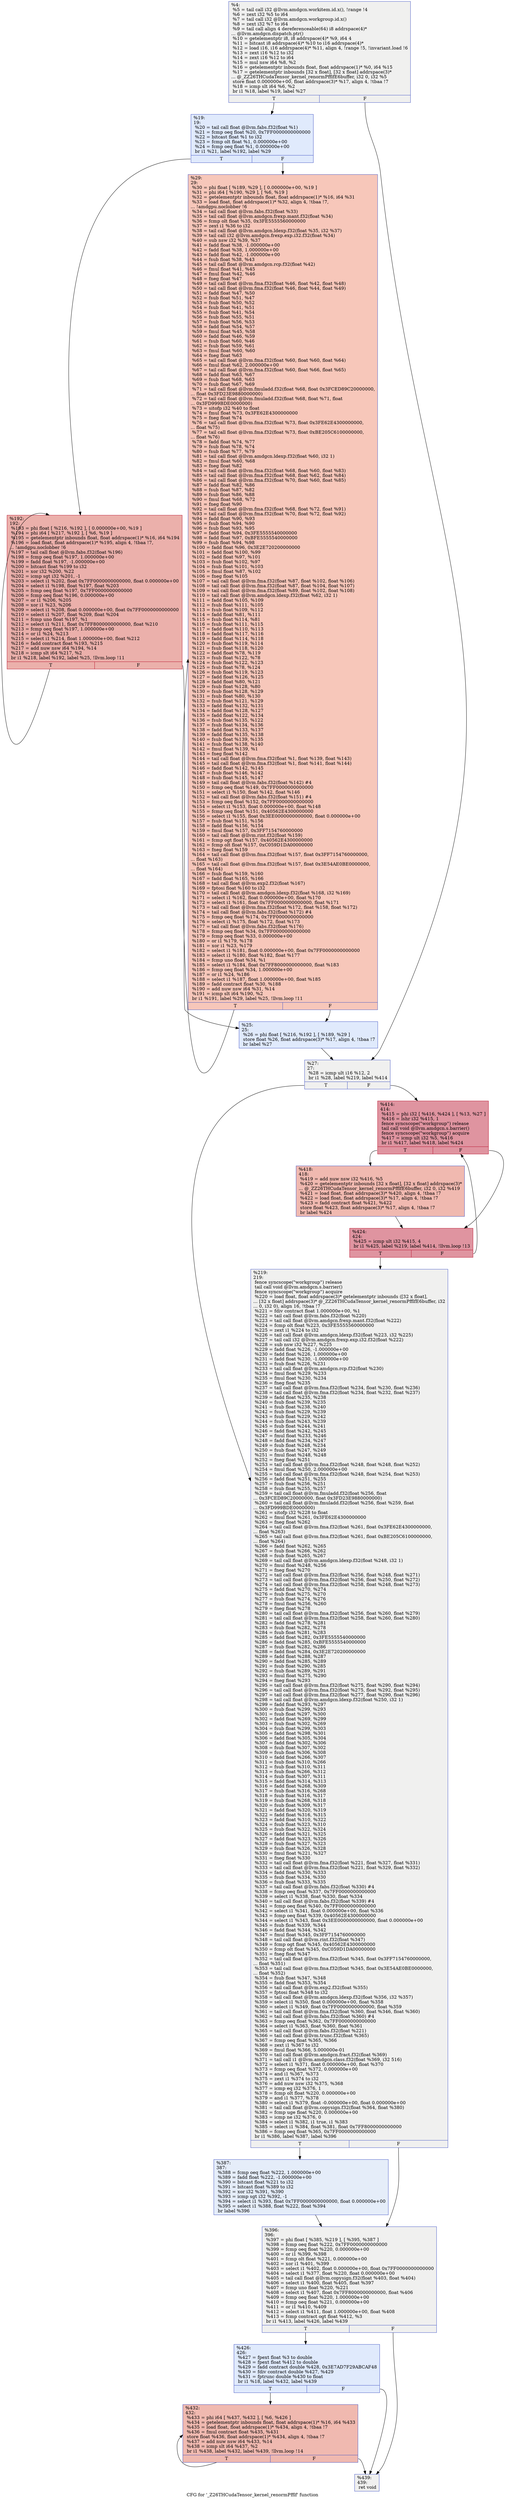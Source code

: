 digraph "CFG for '_Z26THCudaTensor_kernel_renormPfflf' function" {
	label="CFG for '_Z26THCudaTensor_kernel_renormPfflf' function";

	Node0x5c35ed0 [shape=record,color="#3d50c3ff", style=filled, fillcolor="#dedcdb70",label="{%4:\l  %5 = tail call i32 @llvm.amdgcn.workitem.id.x(), !range !4\l  %6 = zext i32 %5 to i64\l  %7 = tail call i32 @llvm.amdgcn.workgroup.id.x()\l  %8 = zext i32 %7 to i64\l  %9 = tail call align 4 dereferenceable(64) i8 addrspace(4)*\l... @llvm.amdgcn.dispatch.ptr()\l  %10 = getelementptr i8, i8 addrspace(4)* %9, i64 4\l  %11 = bitcast i8 addrspace(4)* %10 to i16 addrspace(4)*\l  %12 = load i16, i16 addrspace(4)* %11, align 4, !range !5, !invariant.load !6\l  %13 = zext i16 %12 to i32\l  %14 = zext i16 %12 to i64\l  %15 = mul nsw i64 %8, %2\l  %16 = getelementptr inbounds float, float addrspace(1)* %0, i64 %15\l  %17 = getelementptr inbounds [32 x float], [32 x float] addrspace(3)*\l... @_ZZ26THCudaTensor_kernel_renormPfflfE6buffer, i32 0, i32 %5\l  store float 0.000000e+00, float addrspace(3)* %17, align 4, !tbaa !7\l  %18 = icmp slt i64 %6, %2\l  br i1 %18, label %19, label %27\l|{<s0>T|<s1>F}}"];
	Node0x5c35ed0:s0 -> Node0x5c38d30;
	Node0x5c35ed0:s1 -> Node0x5c38dc0;
	Node0x5c38d30 [shape=record,color="#3d50c3ff", style=filled, fillcolor="#b9d0f970",label="{%19:\l19:                                               \l  %20 = tail call float @llvm.fabs.f32(float %1)\l  %21 = fcmp oeq float %20, 0x7FF0000000000000\l  %22 = bitcast float %1 to i32\l  %23 = fcmp olt float %1, 0.000000e+00\l  %24 = fcmp oeq float %1, 0.000000e+00\l  br i1 %21, label %192, label %29\l|{<s0>T|<s1>F}}"];
	Node0x5c38d30:s0 -> Node0x5c392e0;
	Node0x5c38d30:s1 -> Node0x5c39370;
	Node0x5c394b0 [shape=record,color="#3d50c3ff", style=filled, fillcolor="#b9d0f970",label="{%25:\l25:                                               \l  %26 = phi float [ %216, %192 ], [ %189, %29 ]\l  store float %26, float addrspace(3)* %17, align 4, !tbaa !7\l  br label %27\l}"];
	Node0x5c394b0 -> Node0x5c38dc0;
	Node0x5c38dc0 [shape=record,color="#3d50c3ff", style=filled, fillcolor="#dedcdb70",label="{%27:\l27:                                               \l  %28 = icmp ult i16 %12, 2\l  br i1 %28, label %219, label %414\l|{<s0>T|<s1>F}}"];
	Node0x5c38dc0:s0 -> Node0x5c39e90;
	Node0x5c38dc0:s1 -> Node0x5c39ee0;
	Node0x5c39370 [shape=record,color="#3d50c3ff", style=filled, fillcolor="#ec7f6370",label="{%29:\l29:                                               \l  %30 = phi float [ %189, %29 ], [ 0.000000e+00, %19 ]\l  %31 = phi i64 [ %190, %29 ], [ %6, %19 ]\l  %32 = getelementptr inbounds float, float addrspace(1)* %16, i64 %31\l  %33 = load float, float addrspace(1)* %32, align 4, !tbaa !7,\l... !amdgpu.noclobber !6\l  %34 = tail call float @llvm.fabs.f32(float %33)\l  %35 = tail call float @llvm.amdgcn.frexp.mant.f32(float %34)\l  %36 = fcmp olt float %35, 0x3FE5555560000000\l  %37 = zext i1 %36 to i32\l  %38 = tail call float @llvm.amdgcn.ldexp.f32(float %35, i32 %37)\l  %39 = tail call i32 @llvm.amdgcn.frexp.exp.i32.f32(float %34)\l  %40 = sub nsw i32 %39, %37\l  %41 = fadd float %38, -1.000000e+00\l  %42 = fadd float %38, 1.000000e+00\l  %43 = fadd float %42, -1.000000e+00\l  %44 = fsub float %38, %43\l  %45 = tail call float @llvm.amdgcn.rcp.f32(float %42)\l  %46 = fmul float %41, %45\l  %47 = fmul float %42, %46\l  %48 = fneg float %47\l  %49 = tail call float @llvm.fma.f32(float %46, float %42, float %48)\l  %50 = tail call float @llvm.fma.f32(float %46, float %44, float %49)\l  %51 = fadd float %47, %50\l  %52 = fsub float %51, %47\l  %53 = fsub float %50, %52\l  %54 = fsub float %41, %51\l  %55 = fsub float %41, %54\l  %56 = fsub float %55, %51\l  %57 = fsub float %56, %53\l  %58 = fadd float %54, %57\l  %59 = fmul float %45, %58\l  %60 = fadd float %46, %59\l  %61 = fsub float %60, %46\l  %62 = fsub float %59, %61\l  %63 = fmul float %60, %60\l  %64 = fneg float %63\l  %65 = tail call float @llvm.fma.f32(float %60, float %60, float %64)\l  %66 = fmul float %62, 2.000000e+00\l  %67 = tail call float @llvm.fma.f32(float %60, float %66, float %65)\l  %68 = fadd float %63, %67\l  %69 = fsub float %68, %63\l  %70 = fsub float %67, %69\l  %71 = tail call float @llvm.fmuladd.f32(float %68, float 0x3FCED89C20000000,\l... float 0x3FD23E9880000000)\l  %72 = tail call float @llvm.fmuladd.f32(float %68, float %71, float\l... 0x3FD999BDE0000000)\l  %73 = sitofp i32 %40 to float\l  %74 = fmul float %73, 0x3FE62E4300000000\l  %75 = fneg float %74\l  %76 = tail call float @llvm.fma.f32(float %73, float 0x3FE62E4300000000,\l... float %75)\l  %77 = tail call float @llvm.fma.f32(float %73, float 0xBE205C6100000000,\l... float %76)\l  %78 = fadd float %74, %77\l  %79 = fsub float %78, %74\l  %80 = fsub float %77, %79\l  %81 = tail call float @llvm.amdgcn.ldexp.f32(float %60, i32 1)\l  %82 = fmul float %60, %68\l  %83 = fneg float %82\l  %84 = tail call float @llvm.fma.f32(float %68, float %60, float %83)\l  %85 = tail call float @llvm.fma.f32(float %68, float %62, float %84)\l  %86 = tail call float @llvm.fma.f32(float %70, float %60, float %85)\l  %87 = fadd float %82, %86\l  %88 = fsub float %87, %82\l  %89 = fsub float %86, %88\l  %90 = fmul float %68, %72\l  %91 = fneg float %90\l  %92 = tail call float @llvm.fma.f32(float %68, float %72, float %91)\l  %93 = tail call float @llvm.fma.f32(float %70, float %72, float %92)\l  %94 = fadd float %90, %93\l  %95 = fsub float %94, %90\l  %96 = fsub float %93, %95\l  %97 = fadd float %94, 0x3FE5555540000000\l  %98 = fadd float %97, 0xBFE5555540000000\l  %99 = fsub float %94, %98\l  %100 = fadd float %96, 0x3E2E720200000000\l  %101 = fadd float %100, %99\l  %102 = fadd float %97, %101\l  %103 = fsub float %102, %97\l  %104 = fsub float %101, %103\l  %105 = fmul float %87, %102\l  %106 = fneg float %105\l  %107 = tail call float @llvm.fma.f32(float %87, float %102, float %106)\l  %108 = tail call float @llvm.fma.f32(float %87, float %104, float %107)\l  %109 = tail call float @llvm.fma.f32(float %89, float %102, float %108)\l  %110 = tail call float @llvm.amdgcn.ldexp.f32(float %62, i32 1)\l  %111 = fadd float %105, %109\l  %112 = fsub float %111, %105\l  %113 = fsub float %109, %112\l  %114 = fadd float %81, %111\l  %115 = fsub float %114, %81\l  %116 = fsub float %111, %115\l  %117 = fadd float %110, %113\l  %118 = fadd float %117, %116\l  %119 = fadd float %114, %118\l  %120 = fsub float %119, %114\l  %121 = fsub float %118, %120\l  %122 = fadd float %78, %119\l  %123 = fsub float %122, %78\l  %124 = fsub float %122, %123\l  %125 = fsub float %78, %124\l  %126 = fsub float %119, %123\l  %127 = fadd float %126, %125\l  %128 = fadd float %80, %121\l  %129 = fsub float %128, %80\l  %130 = fsub float %128, %129\l  %131 = fsub float %80, %130\l  %132 = fsub float %121, %129\l  %133 = fadd float %132, %131\l  %134 = fadd float %128, %127\l  %135 = fadd float %122, %134\l  %136 = fsub float %135, %122\l  %137 = fsub float %134, %136\l  %138 = fadd float %133, %137\l  %139 = fadd float %135, %138\l  %140 = fsub float %139, %135\l  %141 = fsub float %138, %140\l  %142 = fmul float %139, %1\l  %143 = fneg float %142\l  %144 = tail call float @llvm.fma.f32(float %1, float %139, float %143)\l  %145 = tail call float @llvm.fma.f32(float %1, float %141, float %144)\l  %146 = fadd float %142, %145\l  %147 = fsub float %146, %142\l  %148 = fsub float %145, %147\l  %149 = tail call float @llvm.fabs.f32(float %142) #4\l  %150 = fcmp oeq float %149, 0x7FF0000000000000\l  %151 = select i1 %150, float %142, float %146\l  %152 = tail call float @llvm.fabs.f32(float %151) #4\l  %153 = fcmp oeq float %152, 0x7FF0000000000000\l  %154 = select i1 %153, float 0.000000e+00, float %148\l  %155 = fcmp oeq float %151, 0x40562E4300000000\l  %156 = select i1 %155, float 0x3EE0000000000000, float 0.000000e+00\l  %157 = fsub float %151, %156\l  %158 = fadd float %156, %154\l  %159 = fmul float %157, 0x3FF7154760000000\l  %160 = tail call float @llvm.rint.f32(float %159)\l  %161 = fcmp ogt float %157, 0x40562E4300000000\l  %162 = fcmp olt float %157, 0xC059D1DA00000000\l  %163 = fneg float %159\l  %164 = tail call float @llvm.fma.f32(float %157, float 0x3FF7154760000000,\l... float %163)\l  %165 = tail call float @llvm.fma.f32(float %157, float 0x3E54AE0BE0000000,\l... float %164)\l  %166 = fsub float %159, %160\l  %167 = fadd float %165, %166\l  %168 = tail call float @llvm.exp2.f32(float %167)\l  %169 = fptosi float %160 to i32\l  %170 = tail call float @llvm.amdgcn.ldexp.f32(float %168, i32 %169)\l  %171 = select i1 %162, float 0.000000e+00, float %170\l  %172 = select i1 %161, float 0x7FF0000000000000, float %171\l  %173 = tail call float @llvm.fma.f32(float %172, float %158, float %172)\l  %174 = tail call float @llvm.fabs.f32(float %172) #4\l  %175 = fcmp oeq float %174, 0x7FF0000000000000\l  %176 = select i1 %175, float %172, float %173\l  %177 = tail call float @llvm.fabs.f32(float %176)\l  %178 = fcmp oeq float %34, 0x7FF0000000000000\l  %179 = fcmp oeq float %33, 0.000000e+00\l  %180 = or i1 %179, %178\l  %181 = xor i1 %23, %179\l  %182 = select i1 %181, float 0.000000e+00, float 0x7FF0000000000000\l  %183 = select i1 %180, float %182, float %177\l  %184 = fcmp uno float %34, %1\l  %185 = select i1 %184, float 0x7FF8000000000000, float %183\l  %186 = fcmp oeq float %34, 1.000000e+00\l  %187 = or i1 %24, %186\l  %188 = select i1 %187, float 1.000000e+00, float %185\l  %189 = fadd contract float %30, %188\l  %190 = add nuw nsw i64 %31, %14\l  %191 = icmp slt i64 %190, %2\l  br i1 %191, label %29, label %25, !llvm.loop !11\l|{<s0>T|<s1>F}}"];
	Node0x5c39370:s0 -> Node0x5c39370;
	Node0x5c39370:s1 -> Node0x5c394b0;
	Node0x5c392e0 [shape=record,color="#b70d28ff", style=filled, fillcolor="#d24b4070",label="{%192:\l192:                                              \l  %193 = phi float [ %216, %192 ], [ 0.000000e+00, %19 ]\l  %194 = phi i64 [ %217, %192 ], [ %6, %19 ]\l  %195 = getelementptr inbounds float, float addrspace(1)* %16, i64 %194\l  %196 = load float, float addrspace(1)* %195, align 4, !tbaa !7,\l... !amdgpu.noclobber !6\l  %197 = tail call float @llvm.fabs.f32(float %196)\l  %198 = fcmp oeq float %197, 1.000000e+00\l  %199 = fadd float %197, -1.000000e+00\l  %200 = bitcast float %199 to i32\l  %201 = xor i32 %200, %22\l  %202 = icmp sgt i32 %201, -1\l  %203 = select i1 %202, float 0x7FF0000000000000, float 0.000000e+00\l  %204 = select i1 %198, float %197, float %203\l  %205 = fcmp oeq float %197, 0x7FF0000000000000\l  %206 = fcmp oeq float %196, 0.000000e+00\l  %207 = or i1 %206, %205\l  %208 = xor i1 %23, %206\l  %209 = select i1 %208, float 0.000000e+00, float 0x7FF0000000000000\l  %210 = select i1 %207, float %209, float %204\l  %211 = fcmp uno float %197, %1\l  %212 = select i1 %211, float 0x7FF8000000000000, float %210\l  %213 = fcmp oeq float %197, 1.000000e+00\l  %214 = or i1 %24, %213\l  %215 = select i1 %214, float 1.000000e+00, float %212\l  %216 = fadd contract float %193, %215\l  %217 = add nuw nsw i64 %194, %14\l  %218 = icmp slt i64 %217, %2\l  br i1 %218, label %192, label %25, !llvm.loop !11\l|{<s0>T|<s1>F}}"];
	Node0x5c392e0:s0 -> Node0x5c392e0;
	Node0x5c392e0:s1 -> Node0x5c394b0;
	Node0x5c39e90 [shape=record,color="#3d50c3ff", style=filled, fillcolor="#dedcdb70",label="{%219:\l219:                                              \l  fence syncscope(\"workgroup\") release\l  tail call void @llvm.amdgcn.s.barrier()\l  fence syncscope(\"workgroup\") acquire\l  %220 = load float, float addrspace(3)* getelementptr inbounds ([32 x float],\l... [32 x float] addrspace(3)* @_ZZ26THCudaTensor_kernel_renormPfflfE6buffer, i32\l... 0, i32 0), align 16, !tbaa !7\l  %221 = fdiv contract float 1.000000e+00, %1\l  %222 = tail call float @llvm.fabs.f32(float %220)\l  %223 = tail call float @llvm.amdgcn.frexp.mant.f32(float %222)\l  %224 = fcmp olt float %223, 0x3FE5555560000000\l  %225 = zext i1 %224 to i32\l  %226 = tail call float @llvm.amdgcn.ldexp.f32(float %223, i32 %225)\l  %227 = tail call i32 @llvm.amdgcn.frexp.exp.i32.f32(float %222)\l  %228 = sub nsw i32 %227, %225\l  %229 = fadd float %226, -1.000000e+00\l  %230 = fadd float %226, 1.000000e+00\l  %231 = fadd float %230, -1.000000e+00\l  %232 = fsub float %226, %231\l  %233 = tail call float @llvm.amdgcn.rcp.f32(float %230)\l  %234 = fmul float %229, %233\l  %235 = fmul float %230, %234\l  %236 = fneg float %235\l  %237 = tail call float @llvm.fma.f32(float %234, float %230, float %236)\l  %238 = tail call float @llvm.fma.f32(float %234, float %232, float %237)\l  %239 = fadd float %235, %238\l  %240 = fsub float %239, %235\l  %241 = fsub float %238, %240\l  %242 = fsub float %229, %239\l  %243 = fsub float %229, %242\l  %244 = fsub float %243, %239\l  %245 = fsub float %244, %241\l  %246 = fadd float %242, %245\l  %247 = fmul float %233, %246\l  %248 = fadd float %234, %247\l  %249 = fsub float %248, %234\l  %250 = fsub float %247, %249\l  %251 = fmul float %248, %248\l  %252 = fneg float %251\l  %253 = tail call float @llvm.fma.f32(float %248, float %248, float %252)\l  %254 = fmul float %250, 2.000000e+00\l  %255 = tail call float @llvm.fma.f32(float %248, float %254, float %253)\l  %256 = fadd float %251, %255\l  %257 = fsub float %256, %251\l  %258 = fsub float %255, %257\l  %259 = tail call float @llvm.fmuladd.f32(float %256, float\l... 0x3FCED89C20000000, float 0x3FD23E9880000000)\l  %260 = tail call float @llvm.fmuladd.f32(float %256, float %259, float\l... 0x3FD999BDE0000000)\l  %261 = sitofp i32 %228 to float\l  %262 = fmul float %261, 0x3FE62E4300000000\l  %263 = fneg float %262\l  %264 = tail call float @llvm.fma.f32(float %261, float 0x3FE62E4300000000,\l... float %263)\l  %265 = tail call float @llvm.fma.f32(float %261, float 0xBE205C6100000000,\l... float %264)\l  %266 = fadd float %262, %265\l  %267 = fsub float %266, %262\l  %268 = fsub float %265, %267\l  %269 = tail call float @llvm.amdgcn.ldexp.f32(float %248, i32 1)\l  %270 = fmul float %248, %256\l  %271 = fneg float %270\l  %272 = tail call float @llvm.fma.f32(float %256, float %248, float %271)\l  %273 = tail call float @llvm.fma.f32(float %256, float %250, float %272)\l  %274 = tail call float @llvm.fma.f32(float %258, float %248, float %273)\l  %275 = fadd float %270, %274\l  %276 = fsub float %275, %270\l  %277 = fsub float %274, %276\l  %278 = fmul float %256, %260\l  %279 = fneg float %278\l  %280 = tail call float @llvm.fma.f32(float %256, float %260, float %279)\l  %281 = tail call float @llvm.fma.f32(float %258, float %260, float %280)\l  %282 = fadd float %278, %281\l  %283 = fsub float %282, %278\l  %284 = fsub float %281, %283\l  %285 = fadd float %282, 0x3FE5555540000000\l  %286 = fadd float %285, 0xBFE5555540000000\l  %287 = fsub float %282, %286\l  %288 = fadd float %284, 0x3E2E720200000000\l  %289 = fadd float %288, %287\l  %290 = fadd float %285, %289\l  %291 = fsub float %290, %285\l  %292 = fsub float %289, %291\l  %293 = fmul float %275, %290\l  %294 = fneg float %293\l  %295 = tail call float @llvm.fma.f32(float %275, float %290, float %294)\l  %296 = tail call float @llvm.fma.f32(float %275, float %292, float %295)\l  %297 = tail call float @llvm.fma.f32(float %277, float %290, float %296)\l  %298 = tail call float @llvm.amdgcn.ldexp.f32(float %250, i32 1)\l  %299 = fadd float %293, %297\l  %300 = fsub float %299, %293\l  %301 = fsub float %297, %300\l  %302 = fadd float %269, %299\l  %303 = fsub float %302, %269\l  %304 = fsub float %299, %303\l  %305 = fadd float %298, %301\l  %306 = fadd float %305, %304\l  %307 = fadd float %302, %306\l  %308 = fsub float %307, %302\l  %309 = fsub float %306, %308\l  %310 = fadd float %266, %307\l  %311 = fsub float %310, %266\l  %312 = fsub float %310, %311\l  %313 = fsub float %266, %312\l  %314 = fsub float %307, %311\l  %315 = fadd float %314, %313\l  %316 = fadd float %268, %309\l  %317 = fsub float %316, %268\l  %318 = fsub float %316, %317\l  %319 = fsub float %268, %318\l  %320 = fsub float %309, %317\l  %321 = fadd float %320, %319\l  %322 = fadd float %316, %315\l  %323 = fadd float %310, %322\l  %324 = fsub float %323, %310\l  %325 = fsub float %322, %324\l  %326 = fadd float %321, %325\l  %327 = fadd float %323, %326\l  %328 = fsub float %327, %323\l  %329 = fsub float %326, %328\l  %330 = fmul float %221, %327\l  %331 = fneg float %330\l  %332 = tail call float @llvm.fma.f32(float %221, float %327, float %331)\l  %333 = tail call float @llvm.fma.f32(float %221, float %329, float %332)\l  %334 = fadd float %330, %333\l  %335 = fsub float %334, %330\l  %336 = fsub float %333, %335\l  %337 = tail call float @llvm.fabs.f32(float %330) #4\l  %338 = fcmp oeq float %337, 0x7FF0000000000000\l  %339 = select i1 %338, float %330, float %334\l  %340 = tail call float @llvm.fabs.f32(float %339) #4\l  %341 = fcmp oeq float %340, 0x7FF0000000000000\l  %342 = select i1 %341, float 0.000000e+00, float %336\l  %343 = fcmp oeq float %339, 0x40562E4300000000\l  %344 = select i1 %343, float 0x3EE0000000000000, float 0.000000e+00\l  %345 = fsub float %339, %344\l  %346 = fadd float %344, %342\l  %347 = fmul float %345, 0x3FF7154760000000\l  %348 = tail call float @llvm.rint.f32(float %347)\l  %349 = fcmp ogt float %345, 0x40562E4300000000\l  %350 = fcmp olt float %345, 0xC059D1DA00000000\l  %351 = fneg float %347\l  %352 = tail call float @llvm.fma.f32(float %345, float 0x3FF7154760000000,\l... float %351)\l  %353 = tail call float @llvm.fma.f32(float %345, float 0x3E54AE0BE0000000,\l... float %352)\l  %354 = fsub float %347, %348\l  %355 = fadd float %353, %354\l  %356 = tail call float @llvm.exp2.f32(float %355)\l  %357 = fptosi float %348 to i32\l  %358 = tail call float @llvm.amdgcn.ldexp.f32(float %356, i32 %357)\l  %359 = select i1 %350, float 0.000000e+00, float %358\l  %360 = select i1 %349, float 0x7FF0000000000000, float %359\l  %361 = tail call float @llvm.fma.f32(float %360, float %346, float %360)\l  %362 = tail call float @llvm.fabs.f32(float %360) #4\l  %363 = fcmp oeq float %362, 0x7FF0000000000000\l  %364 = select i1 %363, float %360, float %361\l  %365 = tail call float @llvm.fabs.f32(float %221)\l  %366 = tail call float @llvm.trunc.f32(float %365)\l  %367 = fcmp oeq float %365, %366\l  %368 = zext i1 %367 to i32\l  %369 = fmul float %366, 5.000000e-01\l  %370 = tail call float @llvm.amdgcn.fract.f32(float %369)\l  %371 = tail call i1 @llvm.amdgcn.class.f32(float %369, i32 516)\l  %372 = select i1 %371, float 0.000000e+00, float %370\l  %373 = fcmp oeq float %372, 0.000000e+00\l  %374 = and i1 %367, %373\l  %375 = zext i1 %374 to i32\l  %376 = add nuw nsw i32 %375, %368\l  %377 = icmp eq i32 %376, 1\l  %378 = fcmp olt float %220, 0.000000e+00\l  %379 = and i1 %377, %378\l  %380 = select i1 %379, float -0.000000e+00, float 0.000000e+00\l  %381 = tail call float @llvm.copysign.f32(float %364, float %380)\l  %382 = fcmp uge float %220, 0.000000e+00\l  %383 = icmp ne i32 %376, 0\l  %384 = select i1 %382, i1 true, i1 %383\l  %385 = select i1 %384, float %381, float 0x7FF8000000000000\l  %386 = fcmp oeq float %365, 0x7FF0000000000000\l  br i1 %386, label %387, label %396\l|{<s0>T|<s1>F}}"];
	Node0x5c39e90:s0 -> Node0x5c4c7f0;
	Node0x5c39e90:s1 -> Node0x5c4c880;
	Node0x5c4c7f0 [shape=record,color="#3d50c3ff", style=filled, fillcolor="#c5d6f270",label="{%387:\l387:                                              \l  %388 = fcmp oeq float %222, 1.000000e+00\l  %389 = fadd float %222, -1.000000e+00\l  %390 = bitcast float %221 to i32\l  %391 = bitcast float %389 to i32\l  %392 = xor i32 %391, %390\l  %393 = icmp sgt i32 %392, -1\l  %394 = select i1 %393, float 0x7FF0000000000000, float 0.000000e+00\l  %395 = select i1 %388, float %222, float %394\l  br label %396\l}"];
	Node0x5c4c7f0 -> Node0x5c4c880;
	Node0x5c4c880 [shape=record,color="#3d50c3ff", style=filled, fillcolor="#dedcdb70",label="{%396:\l396:                                              \l  %397 = phi float [ %385, %219 ], [ %395, %387 ]\l  %398 = fcmp oeq float %222, 0x7FF0000000000000\l  %399 = fcmp oeq float %220, 0.000000e+00\l  %400 = or i1 %399, %398\l  %401 = fcmp olt float %221, 0.000000e+00\l  %402 = xor i1 %401, %399\l  %403 = select i1 %402, float 0.000000e+00, float 0x7FF0000000000000\l  %404 = select i1 %377, float %220, float 0.000000e+00\l  %405 = tail call float @llvm.copysign.f32(float %403, float %404)\l  %406 = select i1 %400, float %405, float %397\l  %407 = fcmp uno float %220, %221\l  %408 = select i1 %407, float 0x7FF8000000000000, float %406\l  %409 = fcmp oeq float %220, 1.000000e+00\l  %410 = fcmp oeq float %221, 0.000000e+00\l  %411 = or i1 %410, %409\l  %412 = select i1 %411, float 1.000000e+00, float %408\l  %413 = fcmp contract ogt float %412, %3\l  br i1 %413, label %426, label %439\l|{<s0>T|<s1>F}}"];
	Node0x5c4c880:s0 -> Node0x5c4d980;
	Node0x5c4c880:s1 -> Node0x5c4d9d0;
	Node0x5c39ee0 [shape=record,color="#b70d28ff", style=filled, fillcolor="#b70d2870",label="{%414:\l414:                                              \l  %415 = phi i32 [ %416, %424 ], [ %13, %27 ]\l  %416 = lshr i32 %415, 1\l  fence syncscope(\"workgroup\") release\l  tail call void @llvm.amdgcn.s.barrier()\l  fence syncscope(\"workgroup\") acquire\l  %417 = icmp ult i32 %5, %416\l  br i1 %417, label %418, label %424\l|{<s0>T|<s1>F}}"];
	Node0x5c39ee0:s0 -> Node0x5c4df60;
	Node0x5c39ee0:s1 -> Node0x5c4db40;
	Node0x5c4df60 [shape=record,color="#3d50c3ff", style=filled, fillcolor="#de614d70",label="{%418:\l418:                                              \l  %419 = add nuw nsw i32 %416, %5\l  %420 = getelementptr inbounds [32 x float], [32 x float] addrspace(3)*\l... @_ZZ26THCudaTensor_kernel_renormPfflfE6buffer, i32 0, i32 %419\l  %421 = load float, float addrspace(3)* %420, align 4, !tbaa !7\l  %422 = load float, float addrspace(3)* %17, align 4, !tbaa !7\l  %423 = fadd contract float %421, %422\l  store float %423, float addrspace(3)* %17, align 4, !tbaa !7\l  br label %424\l}"];
	Node0x5c4df60 -> Node0x5c4db40;
	Node0x5c4db40 [shape=record,color="#b70d28ff", style=filled, fillcolor="#b70d2870",label="{%424:\l424:                                              \l  %425 = icmp ult i32 %415, 4\l  br i1 %425, label %219, label %414, !llvm.loop !13\l|{<s0>T|<s1>F}}"];
	Node0x5c4db40:s0 -> Node0x5c39e90;
	Node0x5c4db40:s1 -> Node0x5c39ee0;
	Node0x5c4d980 [shape=record,color="#3d50c3ff", style=filled, fillcolor="#b9d0f970",label="{%426:\l426:                                              \l  %427 = fpext float %3 to double\l  %428 = fpext float %412 to double\l  %429 = fadd contract double %428, 0x3E7AD7F29ABCAF48\l  %430 = fdiv contract double %427, %429\l  %431 = fptrunc double %430 to float\l  br i1 %18, label %432, label %439\l|{<s0>T|<s1>F}}"];
	Node0x5c4d980:s0 -> Node0x5c4dd60;
	Node0x5c4d980:s1 -> Node0x5c4d9d0;
	Node0x5c4dd60 [shape=record,color="#3d50c3ff", style=filled, fillcolor="#de614d70",label="{%432:\l432:                                              \l  %433 = phi i64 [ %437, %432 ], [ %6, %426 ]\l  %434 = getelementptr inbounds float, float addrspace(1)* %16, i64 %433\l  %435 = load float, float addrspace(1)* %434, align 4, !tbaa !7\l  %436 = fmul contract float %435, %431\l  store float %436, float addrspace(1)* %434, align 4, !tbaa !7\l  %437 = add nuw nsw i64 %433, %14\l  %438 = icmp slt i64 %437, %2\l  br i1 %438, label %432, label %439, !llvm.loop !14\l|{<s0>T|<s1>F}}"];
	Node0x5c4dd60:s0 -> Node0x5c4dd60;
	Node0x5c4dd60:s1 -> Node0x5c4d9d0;
	Node0x5c4d9d0 [shape=record,color="#3d50c3ff", style=filled, fillcolor="#dedcdb70",label="{%439:\l439:                                              \l  ret void\l}"];
}
